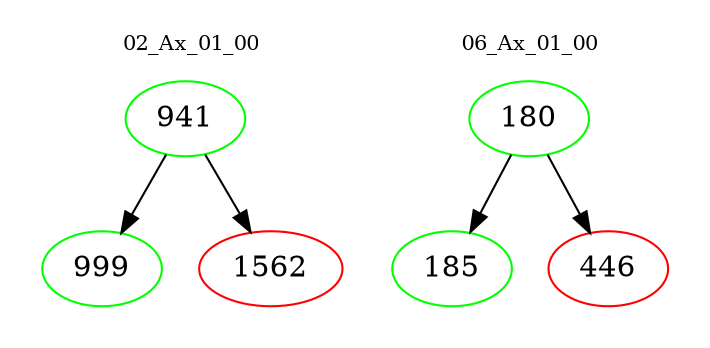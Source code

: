 digraph{
subgraph cluster_0 {
color = white
label = "02_Ax_01_00";
fontsize=10;
T0_941 [label="941", color="green"]
T0_941 -> T0_999 [color="black"]
T0_999 [label="999", color="green"]
T0_941 -> T0_1562 [color="black"]
T0_1562 [label="1562", color="red"]
}
subgraph cluster_1 {
color = white
label = "06_Ax_01_00";
fontsize=10;
T1_180 [label="180", color="green"]
T1_180 -> T1_185 [color="black"]
T1_185 [label="185", color="green"]
T1_180 -> T1_446 [color="black"]
T1_446 [label="446", color="red"]
}
}
